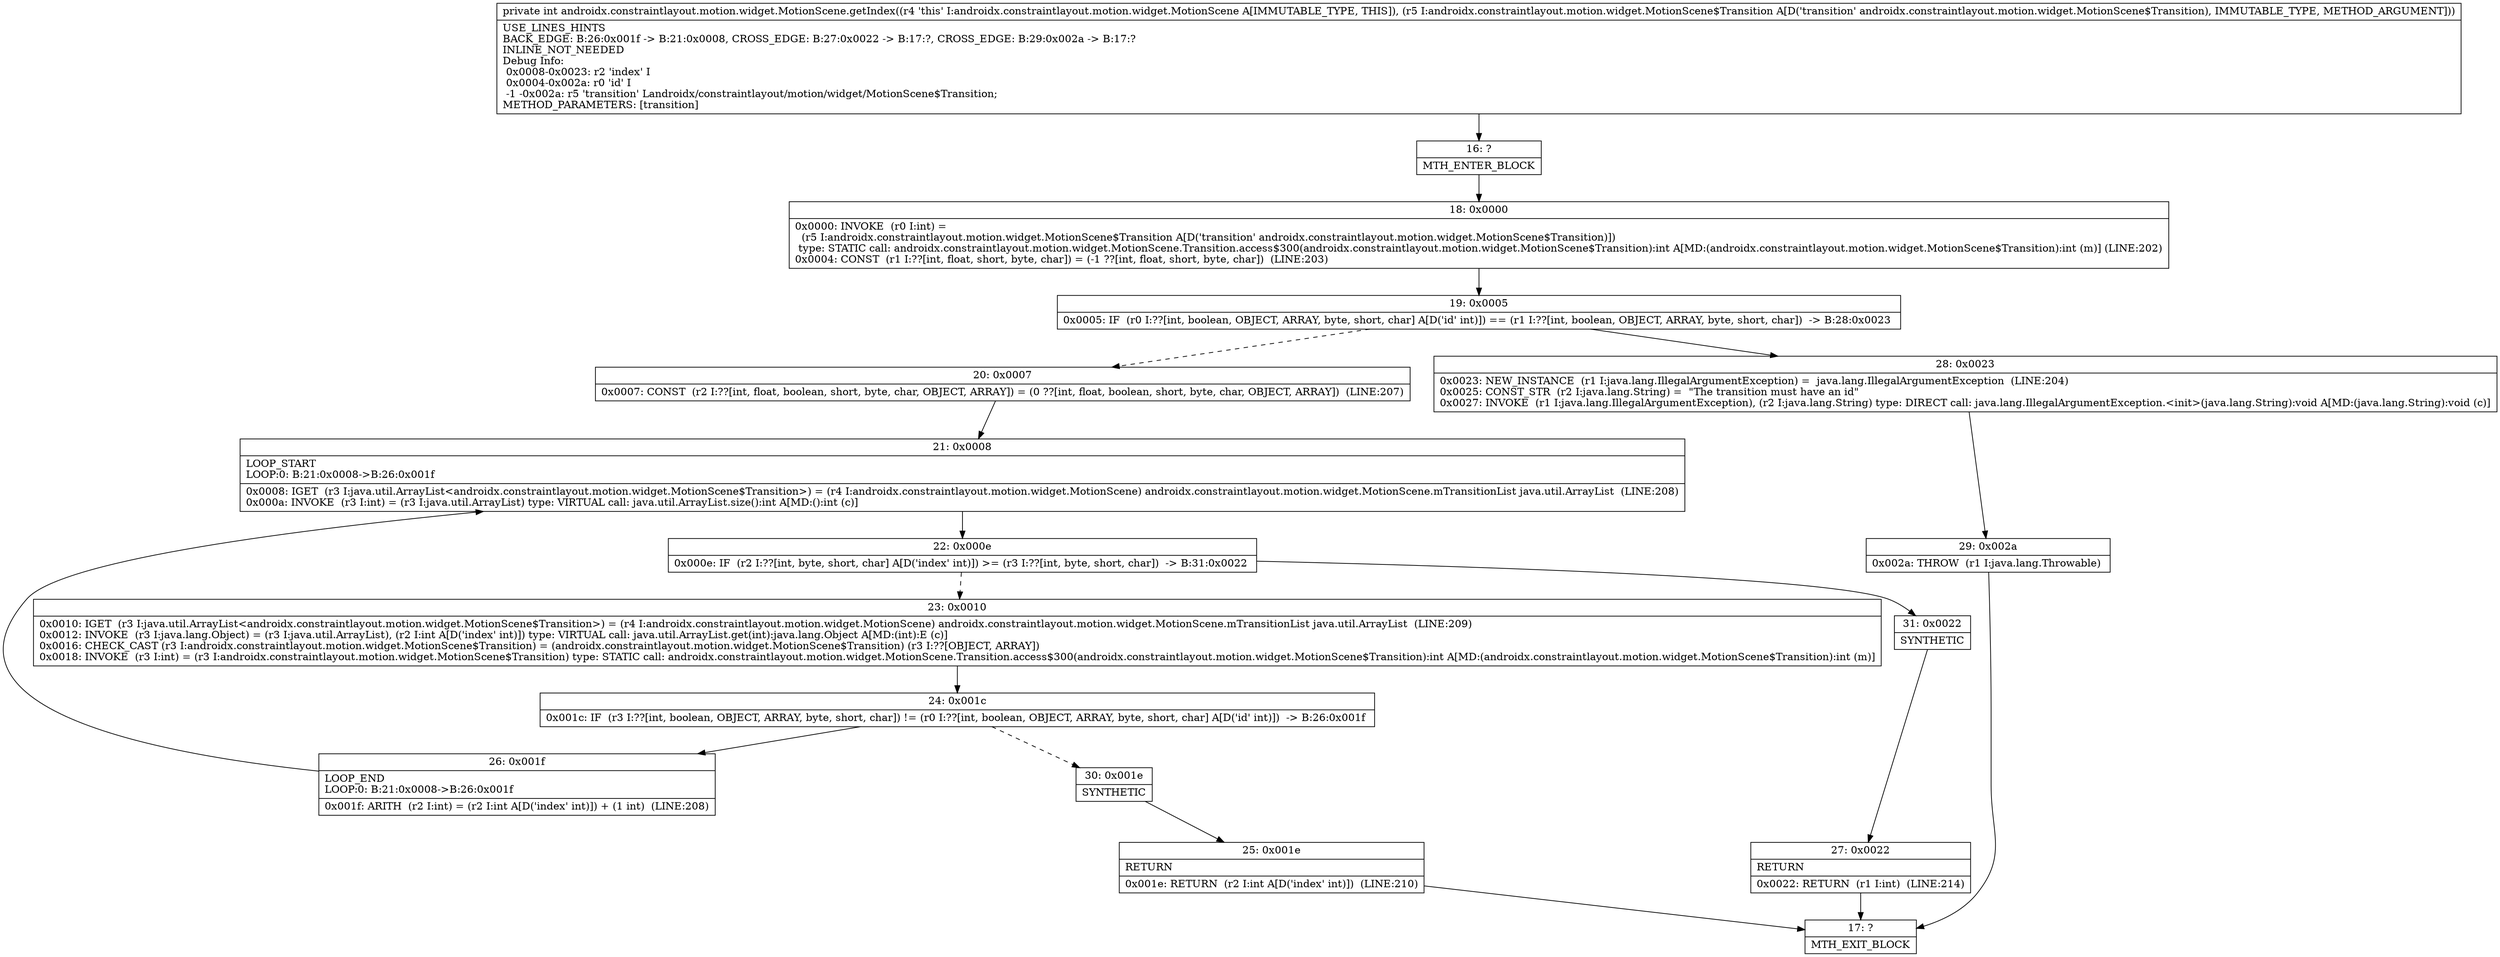 digraph "CFG forandroidx.constraintlayout.motion.widget.MotionScene.getIndex(Landroidx\/constraintlayout\/motion\/widget\/MotionScene$Transition;)I" {
Node_16 [shape=record,label="{16\:\ ?|MTH_ENTER_BLOCK\l}"];
Node_18 [shape=record,label="{18\:\ 0x0000|0x0000: INVOKE  (r0 I:int) = \l  (r5 I:androidx.constraintlayout.motion.widget.MotionScene$Transition A[D('transition' androidx.constraintlayout.motion.widget.MotionScene$Transition)])\l type: STATIC call: androidx.constraintlayout.motion.widget.MotionScene.Transition.access$300(androidx.constraintlayout.motion.widget.MotionScene$Transition):int A[MD:(androidx.constraintlayout.motion.widget.MotionScene$Transition):int (m)] (LINE:202)\l0x0004: CONST  (r1 I:??[int, float, short, byte, char]) = (\-1 ??[int, float, short, byte, char])  (LINE:203)\l}"];
Node_19 [shape=record,label="{19\:\ 0x0005|0x0005: IF  (r0 I:??[int, boolean, OBJECT, ARRAY, byte, short, char] A[D('id' int)]) == (r1 I:??[int, boolean, OBJECT, ARRAY, byte, short, char])  \-\> B:28:0x0023 \l}"];
Node_20 [shape=record,label="{20\:\ 0x0007|0x0007: CONST  (r2 I:??[int, float, boolean, short, byte, char, OBJECT, ARRAY]) = (0 ??[int, float, boolean, short, byte, char, OBJECT, ARRAY])  (LINE:207)\l}"];
Node_21 [shape=record,label="{21\:\ 0x0008|LOOP_START\lLOOP:0: B:21:0x0008\-\>B:26:0x001f\l|0x0008: IGET  (r3 I:java.util.ArrayList\<androidx.constraintlayout.motion.widget.MotionScene$Transition\>) = (r4 I:androidx.constraintlayout.motion.widget.MotionScene) androidx.constraintlayout.motion.widget.MotionScene.mTransitionList java.util.ArrayList  (LINE:208)\l0x000a: INVOKE  (r3 I:int) = (r3 I:java.util.ArrayList) type: VIRTUAL call: java.util.ArrayList.size():int A[MD:():int (c)]\l}"];
Node_22 [shape=record,label="{22\:\ 0x000e|0x000e: IF  (r2 I:??[int, byte, short, char] A[D('index' int)]) \>= (r3 I:??[int, byte, short, char])  \-\> B:31:0x0022 \l}"];
Node_23 [shape=record,label="{23\:\ 0x0010|0x0010: IGET  (r3 I:java.util.ArrayList\<androidx.constraintlayout.motion.widget.MotionScene$Transition\>) = (r4 I:androidx.constraintlayout.motion.widget.MotionScene) androidx.constraintlayout.motion.widget.MotionScene.mTransitionList java.util.ArrayList  (LINE:209)\l0x0012: INVOKE  (r3 I:java.lang.Object) = (r3 I:java.util.ArrayList), (r2 I:int A[D('index' int)]) type: VIRTUAL call: java.util.ArrayList.get(int):java.lang.Object A[MD:(int):E (c)]\l0x0016: CHECK_CAST (r3 I:androidx.constraintlayout.motion.widget.MotionScene$Transition) = (androidx.constraintlayout.motion.widget.MotionScene$Transition) (r3 I:??[OBJECT, ARRAY]) \l0x0018: INVOKE  (r3 I:int) = (r3 I:androidx.constraintlayout.motion.widget.MotionScene$Transition) type: STATIC call: androidx.constraintlayout.motion.widget.MotionScene.Transition.access$300(androidx.constraintlayout.motion.widget.MotionScene$Transition):int A[MD:(androidx.constraintlayout.motion.widget.MotionScene$Transition):int (m)]\l}"];
Node_24 [shape=record,label="{24\:\ 0x001c|0x001c: IF  (r3 I:??[int, boolean, OBJECT, ARRAY, byte, short, char]) != (r0 I:??[int, boolean, OBJECT, ARRAY, byte, short, char] A[D('id' int)])  \-\> B:26:0x001f \l}"];
Node_26 [shape=record,label="{26\:\ 0x001f|LOOP_END\lLOOP:0: B:21:0x0008\-\>B:26:0x001f\l|0x001f: ARITH  (r2 I:int) = (r2 I:int A[D('index' int)]) + (1 int)  (LINE:208)\l}"];
Node_30 [shape=record,label="{30\:\ 0x001e|SYNTHETIC\l}"];
Node_25 [shape=record,label="{25\:\ 0x001e|RETURN\l|0x001e: RETURN  (r2 I:int A[D('index' int)])  (LINE:210)\l}"];
Node_17 [shape=record,label="{17\:\ ?|MTH_EXIT_BLOCK\l}"];
Node_31 [shape=record,label="{31\:\ 0x0022|SYNTHETIC\l}"];
Node_27 [shape=record,label="{27\:\ 0x0022|RETURN\l|0x0022: RETURN  (r1 I:int)  (LINE:214)\l}"];
Node_28 [shape=record,label="{28\:\ 0x0023|0x0023: NEW_INSTANCE  (r1 I:java.lang.IllegalArgumentException) =  java.lang.IllegalArgumentException  (LINE:204)\l0x0025: CONST_STR  (r2 I:java.lang.String) =  \"The transition must have an id\" \l0x0027: INVOKE  (r1 I:java.lang.IllegalArgumentException), (r2 I:java.lang.String) type: DIRECT call: java.lang.IllegalArgumentException.\<init\>(java.lang.String):void A[MD:(java.lang.String):void (c)]\l}"];
Node_29 [shape=record,label="{29\:\ 0x002a|0x002a: THROW  (r1 I:java.lang.Throwable) \l}"];
MethodNode[shape=record,label="{private int androidx.constraintlayout.motion.widget.MotionScene.getIndex((r4 'this' I:androidx.constraintlayout.motion.widget.MotionScene A[IMMUTABLE_TYPE, THIS]), (r5 I:androidx.constraintlayout.motion.widget.MotionScene$Transition A[D('transition' androidx.constraintlayout.motion.widget.MotionScene$Transition), IMMUTABLE_TYPE, METHOD_ARGUMENT]))  | USE_LINES_HINTS\lBACK_EDGE: B:26:0x001f \-\> B:21:0x0008, CROSS_EDGE: B:27:0x0022 \-\> B:17:?, CROSS_EDGE: B:29:0x002a \-\> B:17:?\lINLINE_NOT_NEEDED\lDebug Info:\l  0x0008\-0x0023: r2 'index' I\l  0x0004\-0x002a: r0 'id' I\l  \-1 \-0x002a: r5 'transition' Landroidx\/constraintlayout\/motion\/widget\/MotionScene$Transition;\lMETHOD_PARAMETERS: [transition]\l}"];
MethodNode -> Node_16;Node_16 -> Node_18;
Node_18 -> Node_19;
Node_19 -> Node_20[style=dashed];
Node_19 -> Node_28;
Node_20 -> Node_21;
Node_21 -> Node_22;
Node_22 -> Node_23[style=dashed];
Node_22 -> Node_31;
Node_23 -> Node_24;
Node_24 -> Node_26;
Node_24 -> Node_30[style=dashed];
Node_26 -> Node_21;
Node_30 -> Node_25;
Node_25 -> Node_17;
Node_31 -> Node_27;
Node_27 -> Node_17;
Node_28 -> Node_29;
Node_29 -> Node_17;
}

